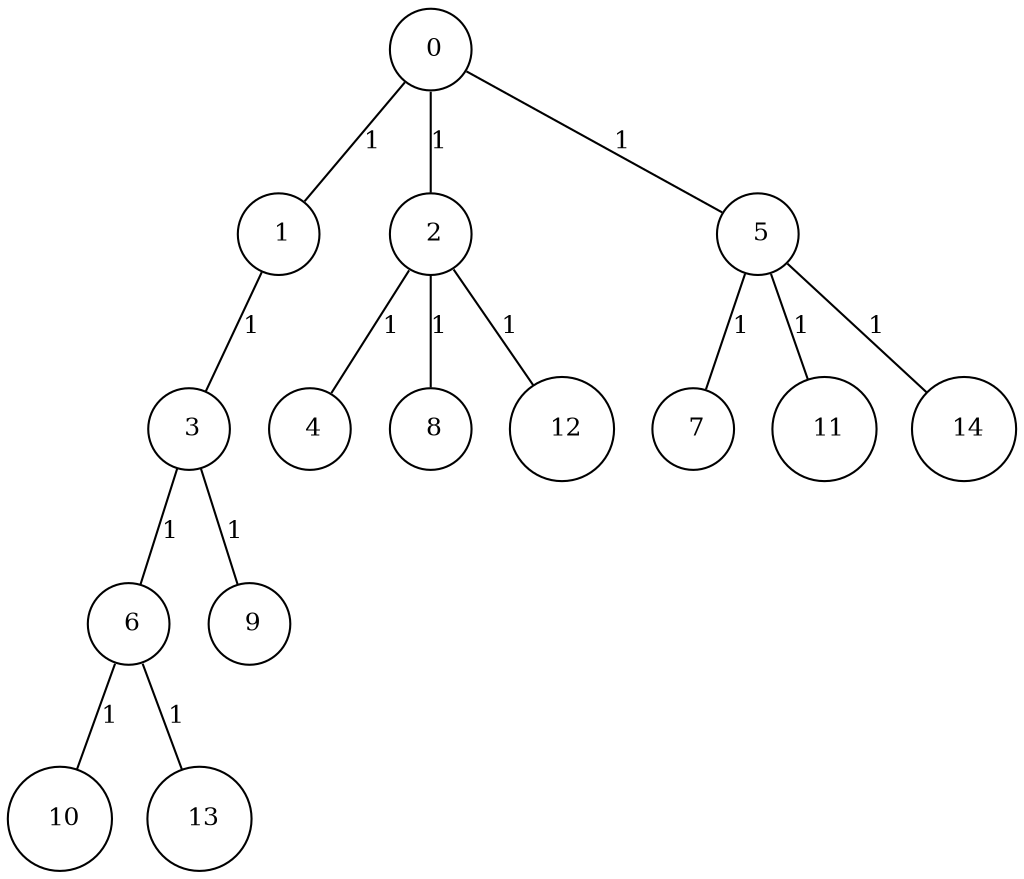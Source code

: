 graph G {
size="8.5,11;"
ratio = "expand;"
fixedsize="true;"
overlap="scale;"
node[shape=circle,width=.12,hight=.12,fontsize=12]
edge[fontsize=12]

0[label=" 0" color=black, pos="2.4481849,1.4027043!"];
1[label=" 1" color=black, pos="0.75854387,2.1840765!"];
2[label=" 2" color=black, pos="1.9530902,1.5777278!"];
3[label=" 3" color=black, pos="0.14354861,2.3559417!"];
4[label=" 4" color=black, pos="1.6796047,0.5771479!"];
5[label=" 5" color=black, pos="1.1578319,0.47585322!"];
6[label=" 6" color=black, pos="2.5846877,2.8845881!"];
7[label=" 7" color=black, pos="2.5310668,2.6818298!"];
8[label=" 8" color=black, pos="0.70716721,0.026385359!"];
9[label=" 9" color=black, pos="2.6952983,0.15842854!"];
10[label=" 10" color=black, pos="2.0224628,2.3929078!"];
11[label=" 11" color=black, pos="0.81633814,1.7217775!"];
12[label=" 12" color=black, pos="2.9878729,1.6656491!"];
13[label=" 13" color=black, pos="2.3897847,1.5840631!"];
14[label=" 14" color=black, pos="2.325273,1.2926301!"];
0--1[label="1"]
0--2[label="1"]
0--5[label="1"]
1--3[label="1"]
2--4[label="1"]
2--8[label="1"]
2--12[label="1"]
3--6[label="1"]
3--9[label="1"]
5--7[label="1"]
5--11[label="1"]
5--14[label="1"]
6--10[label="1"]
6--13[label="1"]

}
